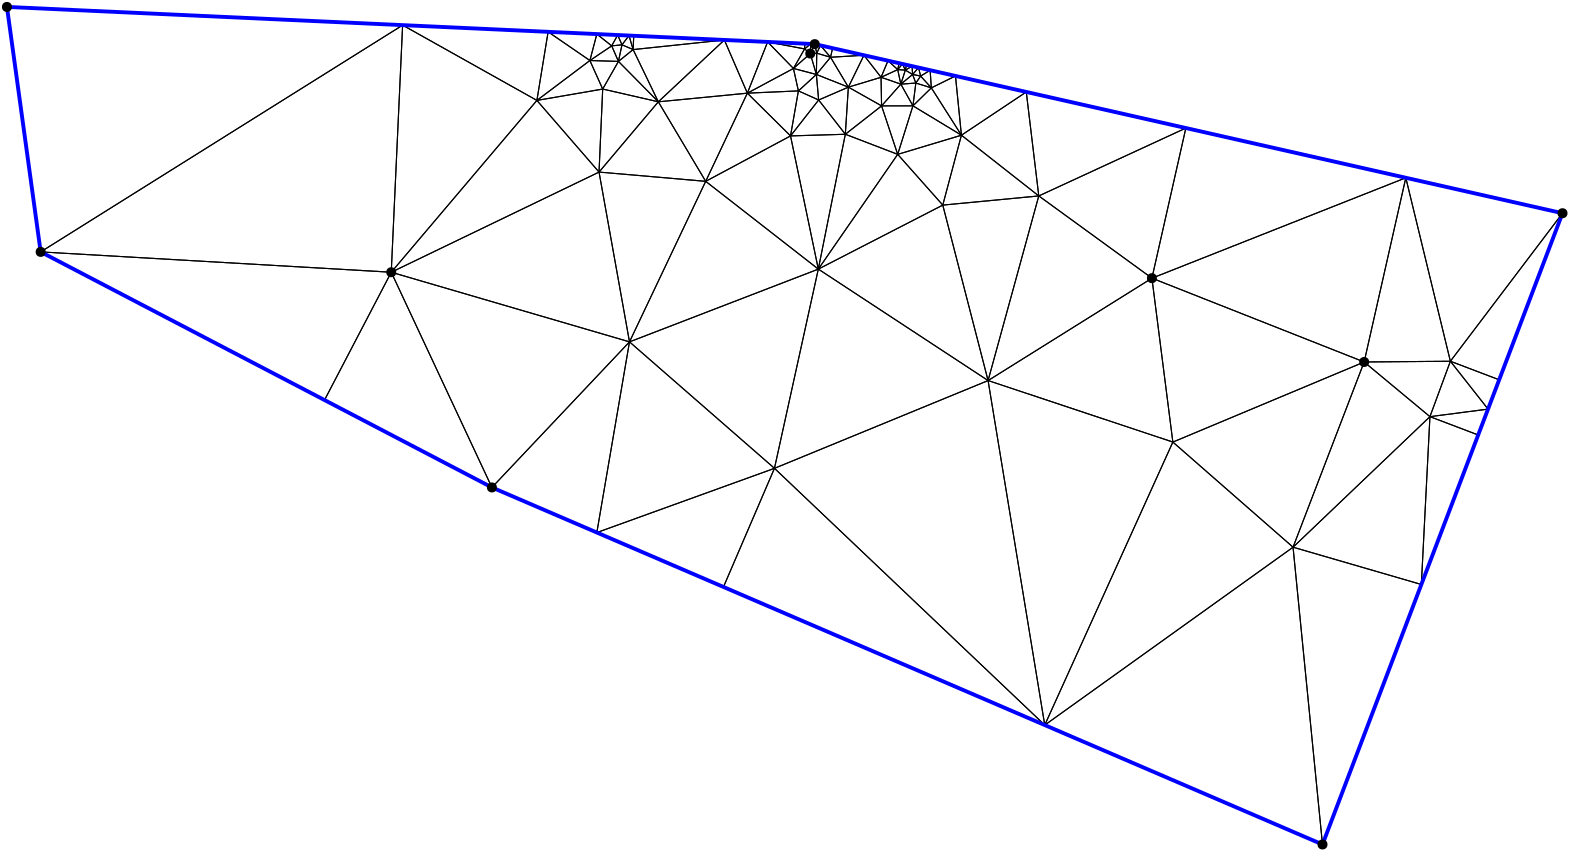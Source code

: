 <?xml version="1.0"?>
<!DOCTYPE ipe SYSTEM "ipe.dtd">
<ipe version="70218" creator="Ipe 7.2.24">
<info created="D:20221020151441" modified="D:20221020151441"/>
<ipestyle name="basic">
<symbol name="mark/disk(sx)" transformations="translations">
<path fill="sym-stroke">
0.6 0 0 0.6 0 0 e
</path>
</symbol>
<anglesize name="22.5 deg" value="22.5"/>
<anglesize name="30 deg" value="30"/>
<anglesize name="45 deg" value="45"/>
<anglesize name="60 deg" value="60"/>
<anglesize name="90 deg" value="90"/>
<arrowsize name="large" value="10"/>
<arrowsize name="small" value="5"/>
<arrowsize name="tiny" value="3"/>
<color name="blue" value="0 0 1"/>
<color name="gray" value="0.745"/>
<color name="green" value="0 1 0"/>
<color name="red" value="1 0 0"/>
<color name="pink" value="1 0.753 0.796"/>
<pen name="heavier" value="0.8"/>
<pen name="fat" value="1.4"/>
<pen name="ultrafat" value="2"/>
<gridsize name="16 pts (~6 mm)" value="16"/>
<gridsize name="32 pts (~12 mm)" value="32"/>
<gridsize name="4 pts" value="4"/>
<gridsize name="8 pts (~3 mm)" value="8"/>
<opacity name="10%" value="0.1"/>
<opacity name="25%" value="0.25"/>
<opacity name="50%" value="0.5"/>
<opacity name="75%" value="0.75"/>
<symbolsize name="large" value="5"/>
<symbolsize name="small" value="2"/>
<symbolsize name="tiny" value="1.1"/>
<textsize name="huge" value="\huge"/>
<textsize name="large" value="\large"/>
<textsize name="small" value="\small"/>
<textsize name="tiny" value="	iny"/>
<tiling name="falling" angle="-60" step="4" width="1"/>
<tiling name="rising" angle="30" step="4" width="1"/>
</ipestyle>
<page>
<layer name="hull"/>
<layer name="constraints"/>
<layer name="triangulation"/>
<layer name="obtuse"/>
<layer name="blub"/>
<layer name="problems"/>
<view layers="hull constraints triangulation obtuse blub" active="triangulation"/>
<path layer="triangulation" stroke="black">
130.327 431.985 m 
154.349 478.006 l 
</path>
<path layer="triangulation" stroke="black">
154.349 478.006 m 
28.139 485.325 l 
</path>
<path layer="triangulation" stroke="black">
28.139 485.325 m 
130.327 431.985 l 
</path>
<path layer="triangulation" stroke="black">
313.234 558.668 m 
312.495 555.401 l 
</path>
<path layer="triangulation" stroke="black">
312.495 555.401 m 
324.521 556.115 l 
</path>
<path layer="triangulation" stroke="black">
324.521 556.115 m 
313.234 558.668 l 
</path>
<path layer="triangulation" stroke="black">
305.353 560.189 m 
303.247 560.286 l 
</path>
<path layer="triangulation" stroke="black">
303.247 560.286 m 
303.161 558.398 l 
</path>
<path layer="triangulation" stroke="black">
303.161 558.398 m 
305.353 560.189 l 
</path>
<path layer="triangulation" stroke="black">
282.549 542.476 m 
267.547 510.728 l 
</path>
<path layer="triangulation" stroke="black">
267.547 510.728 m 
298.087 527.083 l 
</path>
<path layer="triangulation" stroke="black">
298.087 527.083 m 
282.549 542.476 l 
</path>
<path layer="triangulation" stroke="black">
28.139 485.325 m 
154.349 478.006 l 
</path>
<path layer="triangulation" stroke="black">
154.349 478.006 m 
158.444 566.953 l 
</path>
<path layer="triangulation" stroke="black">
158.444 566.953 m 
28.139 485.325 l 
</path>
<path layer="triangulation" stroke="black">
240.117 452.939 m 
154.349 478.006 l 
</path>
<path layer="triangulation" stroke="black">
154.349 478.006 m 
190.587 400.53 l 
</path>
<path layer="triangulation" stroke="black">
190.587 400.53 m 
240.117 452.939 l 
</path>
<path layer="triangulation" stroke="black">
519.589 512.005 m 
428.19 475.864 l 
</path>
<path layer="triangulation" stroke="black">
428.19 475.864 m 
504.594 445.695 l 
</path>
<path layer="triangulation" stroke="black">
504.594 445.695 m 
519.589 512.005 l 
</path>
<path layer="triangulation" stroke="black">
300.922 543.285 m 
298.087 527.083 l 
</path>
<path layer="triangulation" stroke="black">
298.087 527.083 m 
308.212 540.015 l 
</path>
<path layer="triangulation" stroke="black">
308.212 540.015 m 
300.922 543.285 l 
</path>
<path layer="triangulation" stroke="black">
525.184 365.594 m 
528.276 426.017 l 
</path>
<path layer="triangulation" stroke="black">
528.276 426.017 m 
478.995 379.015 l 
</path>
<path layer="triangulation" stroke="black">
478.995 379.015 m 
525.184 365.594 l 
</path>
<path layer="triangulation" stroke="black">
519.589 512.005 m 
440.411 529.909 l 
</path>
<path layer="triangulation" stroke="black">
440.411 529.909 m 
428.19 475.864 l 
</path>
<path layer="triangulation" stroke="black">
428.19 475.864 m 
519.589 512.005 l 
</path>
<path layer="triangulation" stroke="black">
435.729 416.867 m 
428.19 475.864 l 
</path>
<path layer="triangulation" stroke="black">
428.19 475.864 m 
369.208 439.007 l 
</path>
<path layer="triangulation" stroke="black">
369.208 439.007 m 
435.729 416.867 l 
</path>
<path layer="triangulation" stroke="black">
236.139 553.905 m 
233.707 559.495 l 
</path>
<path layer="triangulation" stroke="black">
233.707 559.495 m 
225.855 554.222 l 
</path>
<path layer="triangulation" stroke="black">
225.855 554.222 m 
236.139 553.905 l 
</path>
<path layer="triangulation" stroke="black">
206.778 539.861 m 
154.349 478.006 l 
</path>
<path layer="triangulation" stroke="black">
154.349 478.006 m 
229.153 514.062 l 
</path>
<path layer="triangulation" stroke="black">
229.153 514.062 m 
206.778 539.861 l 
</path>
<path layer="triangulation" stroke="black">
359.61 527.341 m 
348.78 544.379 l 
</path>
<path layer="triangulation" stroke="black">
348.78 544.379 m 
342.154 537.903 l 
</path>
<path layer="triangulation" stroke="black">
342.154 537.903 m 
359.61 527.341 l 
</path>
<path layer="triangulation" stroke="black">
307.531 556.849 m 
306.8 560.122 l 
</path>
<path layer="triangulation" stroke="black">
306.8 560.122 m 
305.193 556.731 l 
</path>
<path layer="triangulation" stroke="black">
305.193 556.731 m 
307.531 556.849 l 
</path>
<path layer="triangulation" stroke="black">
250.493 539.361 m 
230.468 543.955 l 
</path>
<path layer="triangulation" stroke="black">
230.468 543.955 m 
229.153 514.062 l 
</path>
<path layer="triangulation" stroke="black">
229.153 514.062 m 
250.493 539.361 l 
</path>
<path layer="triangulation" stroke="black">
230.468 543.955 m 
225.855 554.222 l 
</path>
<path layer="triangulation" stroke="black">
225.855 554.222 m 
206.778 539.861 l 
</path>
<path layer="triangulation" stroke="black">
206.778 539.861 m 
230.468 543.955 l 
</path>
<path layer="triangulation" stroke="black">
282.549 542.476 m 
298.087 527.083 l 
</path>
<path layer="triangulation" stroke="black">
298.087 527.083 m 
300.922 543.285 l 
</path>
<path layer="triangulation" stroke="black">
300.922 543.285 m 
282.549 542.476 l 
</path>
<path layer="triangulation" stroke="black">
241.421 558.17 m 
239.943 563.201 l 
</path>
<path layer="triangulation" stroke="black">
239.943 563.201 m 
237.415 559.876 l 
</path>
<path layer="triangulation" stroke="black">
237.415 559.876 m 
241.421 558.17 l 
</path>
<path layer="triangulation" stroke="black">
306.8 560.122 m 
305.353 560.189 l 
</path>
<path layer="triangulation" stroke="black">
305.353 560.189 m 
305.193 556.731 l 
</path>
<path layer="triangulation" stroke="black">
305.193 556.731 m 
306.8 560.122 l 
</path>
<path layer="triangulation" stroke="black">
237.415 559.876 m 
233.707 559.495 l 
</path>
<path layer="triangulation" stroke="black">
233.707 559.495 m 
236.139 553.905 l 
</path>
<path layer="triangulation" stroke="black">
236.139 553.905 m 
237.415 559.876 l 
</path>
<path layer="triangulation" stroke="black">
190.587 400.53 m 
228.359 384.294 l 
</path>
<path layer="triangulation" stroke="black">
228.359 384.294 m 
240.117 452.939 l 
</path>
<path layer="triangulation" stroke="black">
240.117 452.939 m 
190.587 400.53 l 
</path>
<path layer="triangulation" stroke="black">
330.868 537.893 m 
330.676 548.191 l 
</path>
<path layer="triangulation" stroke="black">
330.676 548.191 m 
318.909 544.64 l 
</path>
<path layer="triangulation" stroke="black">
318.909 544.64 m 
330.868 537.893 l 
</path>
<path layer="triangulation" stroke="black">
369.208 439.007 m 
292.305 407.413 l 
</path>
<path layer="triangulation" stroke="black">
292.305 407.413 m 
389.61 314.981 l 
</path>
<path layer="triangulation" stroke="black">
389.61 314.981 m 
369.208 439.007 l 
</path>
<path layer="triangulation" stroke="black">
359.61 527.341 m 
382.957 542.901 l 
</path>
<path layer="triangulation" stroke="black">
382.957 542.901 m 
357.465 548.666 l 
</path>
<path layer="triangulation" stroke="black">
357.465 548.666 m 
359.61 527.341 l 
</path>
<path layer="triangulation" stroke="black">
250.493 539.361 m 
274.271 561.62 l 
</path>
<path layer="triangulation" stroke="black">
274.271 561.62 m 
241.421 558.17 l 
</path>
<path layer="triangulation" stroke="black">
241.421 558.17 m 
250.493 539.361 l 
</path>
<path layer="triangulation" stroke="black">
241.649 563.122 m 
239.943 563.201 l 
</path>
<path layer="triangulation" stroke="black">
239.943 563.201 m 
241.421 558.17 l 
</path>
<path layer="triangulation" stroke="black">
241.421 558.17 m 
241.649 563.122 l 
</path>
<path layer="triangulation" stroke="black">
239.943 563.201 m 
235.867 563.388 l 
</path>
<path layer="triangulation" stroke="black">
235.867 563.388 m 
237.415 559.876 l 
</path>
<path layer="triangulation" stroke="black">
237.415 559.876 m 
239.943 563.201 l 
</path>
<path layer="triangulation" stroke="black">
158.444 566.953 m 
154.349 478.006 l 
</path>
<path layer="triangulation" stroke="black">
154.349 478.006 m 
206.778 539.861 l 
</path>
<path layer="triangulation" stroke="black">
206.778 539.861 m 
158.444 566.953 l 
</path>
<path layer="triangulation" stroke="black">
357.465 548.666 m 
348.78 544.379 l 
</path>
<path layer="triangulation" stroke="black">
348.78 544.379 m 
359.61 527.341 l 
</path>
<path layer="triangulation" stroke="black">
359.61 527.341 m 
357.465 548.666 l 
</path>
<path layer="triangulation" stroke="black">
307.531 556.849 m 
305.193 556.731 l 
</path>
<path layer="triangulation" stroke="black">
305.193 556.731 m 
307.394 549.199 l 
</path>
<path layer="triangulation" stroke="black">
307.394 549.199 m 
307.531 556.849 l 
</path>
<path layer="triangulation" stroke="black">
337.801 545.717 m 
343.204 546.11 l 
</path>
<path layer="triangulation" stroke="black">
343.204 546.11 m 
342.035 549.199 l 
</path>
<path layer="triangulation" stroke="black">
342.035 549.199 m 
337.801 545.717 l 
</path>
<path layer="triangulation" stroke="black">
348.78 544.379 m 
348.346 550.728 l 
</path>
<path layer="triangulation" stroke="black">
348.346 550.728 m 
344.929 548.624 l 
</path>
<path layer="triangulation" stroke="black">
344.929 548.624 m 
348.78 544.379 l 
</path>
<path layer="triangulation" stroke="black">
369.208 439.007 m 
387.461 505.476 l 
</path>
<path layer="triangulation" stroke="black">
387.461 505.476 m 
352.897 502.179 l 
</path>
<path layer="triangulation" stroke="black">
352.897 502.179 m 
369.208 439.007 l 
</path>
<path layer="triangulation" stroke="black">
348.78 544.379 m 
343.204 546.11 l 
</path>
<path layer="triangulation" stroke="black">
343.204 546.11 m 
342.154 537.903 l 
</path>
<path layer="triangulation" stroke="black">
342.154 537.903 m 
348.78 544.379 l 
</path>
<path layer="triangulation" stroke="black">
317.816 527.675 m 
330.868 537.893 l 
</path>
<path layer="triangulation" stroke="black">
330.868 537.893 m 
318.909 544.64 l 
</path>
<path layer="triangulation" stroke="black">
318.909 544.64 m 
317.816 527.675 l 
</path>
<path layer="triangulation" stroke="black">
342.154 537.903 m 
343.204 546.11 l 
</path>
<path layer="triangulation" stroke="black">
343.204 546.11 m 
337.801 545.717 l 
</path>
<path layer="triangulation" stroke="black">
337.801 545.717 m 
342.154 537.903 l 
</path>
<path layer="triangulation" stroke="black">
382.957 542.901 m 
387.461 505.476 l 
</path>
<path layer="triangulation" stroke="black">
387.461 505.476 m 
440.411 529.909 l 
</path>
<path layer="triangulation" stroke="black">
440.411 529.909 m 
382.957 542.901 l 
</path>
<path layer="triangulation" stroke="black">
478.995 379.015 m 
389.61 314.981 l 
</path>
<path layer="triangulation" stroke="black">
389.61 314.981 m 
489.599 272 l 
</path>
<path layer="triangulation" stroke="black">
489.599 272 m 
478.995 379.015 l 
</path>
<path layer="triangulation" stroke="black">
240.117 452.939 m 
229.153 514.062 l 
</path>
<path layer="triangulation" stroke="black">
229.153 514.062 m 
154.349 478.006 l 
</path>
<path layer="triangulation" stroke="black">
154.349 478.006 m 
240.117 452.939 l 
</path>
<path layer="triangulation" stroke="black">
190.587 400.53 m 
154.349 478.006 l 
</path>
<path layer="triangulation" stroke="black">
154.349 478.006 m 
130.327 431.985 l 
</path>
<path layer="triangulation" stroke="black">
130.327 431.985 m 
190.587 400.53 l 
</path>
<path layer="triangulation" stroke="black">
292.305 407.413 m 
240.117 452.939 l 
</path>
<path layer="triangulation" stroke="black">
240.117 452.939 m 
228.359 384.294 l 
</path>
<path layer="triangulation" stroke="black">
228.359 384.294 m 
292.305 407.413 l 
</path>
<path layer="triangulation" stroke="black">
308.212 540.015 m 
317.816 527.675 l 
</path>
<path layer="triangulation" stroke="black">
317.816 527.675 m 
318.909 544.64 l 
</path>
<path layer="triangulation" stroke="black">
318.909 544.64 m 
308.212 540.015 l 
</path>
<path layer="triangulation" stroke="black">
240.117 452.939 m 
267.547 510.728 l 
</path>
<path layer="triangulation" stroke="black">
267.547 510.728 m 
229.153 514.062 l 
</path>
<path layer="triangulation" stroke="black">
229.153 514.062 m 
240.117 452.939 l 
</path>
<path layer="triangulation" stroke="black">
240.117 452.939 m 
292.305 407.413 l 
</path>
<path layer="triangulation" stroke="black">
292.305 407.413 m 
308.094 479.13 l 
</path>
<path layer="triangulation" stroke="black">
308.094 479.13 m 
240.117 452.939 l 
</path>
<path layer="triangulation" stroke="black">
292.305 407.413 m 
273.944 364.699 l 
</path>
<path layer="triangulation" stroke="black">
273.944 364.699 m 
389.61 314.981 l 
</path>
<path layer="triangulation" stroke="black">
389.61 314.981 m 
292.305 407.413 l 
</path>
<path layer="triangulation" stroke="black">
292.305 407.413 m 
228.359 384.294 l 
</path>
<path layer="triangulation" stroke="black">
228.359 384.294 m 
273.944 364.699 l 
</path>
<path layer="triangulation" stroke="black">
273.944 364.699 m 
292.305 407.413 l 
</path>
<path layer="triangulation" stroke="black">
240.117 452.939 m 
308.094 479.13 l 
</path>
<path layer="triangulation" stroke="black">
308.094 479.13 m 
267.547 510.728 l 
</path>
<path layer="triangulation" stroke="black">
267.547 510.728 m 
240.117 452.939 l 
</path>
<path layer="triangulation" stroke="black">
308.094 479.13 m 
369.208 439.007 l 
</path>
<path layer="triangulation" stroke="black">
369.208 439.007 m 
352.897 502.179 l 
</path>
<path layer="triangulation" stroke="black">
352.897 502.179 m 
308.094 479.13 l 
</path>
<path layer="triangulation" stroke="black">
308.094 479.13 m 
298.087 527.083 l 
</path>
<path layer="triangulation" stroke="black">
298.087 527.083 m 
267.547 510.728 l 
</path>
<path layer="triangulation" stroke="black">
267.547 510.728 m 
308.094 479.13 l 
</path>
<path layer="triangulation" stroke="black">
308.094 479.13 m 
352.897 502.179 l 
</path>
<path layer="triangulation" stroke="black">
352.897 502.179 m 
336.67 520.442 l 
</path>
<path layer="triangulation" stroke="black">
336.67 520.442 m 
308.094 479.13 l 
</path>
<path layer="triangulation" stroke="black">
299.134 551.364 m 
307.394 549.199 l 
</path>
<path layer="triangulation" stroke="black">
307.394 549.199 m 
305.193 556.731 l 
</path>
<path layer="triangulation" stroke="black">
305.193 556.731 m 
299.134 551.364 l 
</path>
<path layer="triangulation" stroke="black">
308.212 540.015 m 
318.909 544.64 l 
</path>
<path layer="triangulation" stroke="black">
318.909 544.64 m 
307.394 549.199 l 
</path>
<path layer="triangulation" stroke="black">
307.394 549.199 m 
308.212 540.015 l 
</path>
<path layer="triangulation" stroke="black">
300.922 543.285 m 
308.212 540.015 l 
</path>
<path layer="triangulation" stroke="black">
308.212 540.015 m 
307.394 549.199 l 
</path>
<path layer="triangulation" stroke="black">
307.394 549.199 m 
300.922 543.285 l 
</path>
<path layer="triangulation" stroke="black">
317.816 527.675 m 
336.67 520.442 l 
</path>
<path layer="triangulation" stroke="black">
336.67 520.442 m 
330.868 537.893 l 
</path>
<path layer="triangulation" stroke="black">
330.868 537.893 m 
317.816 527.675 l 
</path>
<path layer="triangulation" stroke="black">
299.134 551.364 m 
289.84 560.903 l 
</path>
<path layer="triangulation" stroke="black">
289.84 560.903 m 
282.549 542.476 l 
</path>
<path layer="triangulation" stroke="black">
282.549 542.476 m 
299.134 551.364 l 
</path>
<path layer="triangulation" stroke="black">
274.271 561.62 m 
241.649 563.122 l 
</path>
<path layer="triangulation" stroke="black">
241.649 563.122 m 
241.421 558.17 l 
</path>
<path layer="triangulation" stroke="black">
241.421 558.17 m 
274.271 561.62 l 
</path>
<path layer="triangulation" stroke="black">
305.193 556.731 m 
303.161 558.398 l 
</path>
<path layer="triangulation" stroke="black">
303.161 558.398 m 
299.134 551.364 l 
</path>
<path layer="triangulation" stroke="black">
299.134 551.364 m 
305.193 556.731 l 
</path>
<path layer="triangulation" stroke="black">
274.271 561.62 m 
250.493 539.361 l 
</path>
<path layer="triangulation" stroke="black">
250.493 539.361 m 
282.549 542.476 l 
</path>
<path layer="triangulation" stroke="black">
282.549 542.476 m 
274.271 561.62 l 
</path>
<path layer="triangulation" stroke="black">
267.547 510.728 m 
250.493 539.361 l 
</path>
<path layer="triangulation" stroke="black">
250.493 539.361 m 
229.153 514.062 l 
</path>
<path layer="triangulation" stroke="black">
229.153 514.062 m 
267.547 510.728 l 
</path>
<path layer="triangulation" stroke="black">
225.855 554.222 m 
210.824 564.541 l 
</path>
<path layer="triangulation" stroke="black">
210.824 564.541 m 
206.778 539.861 l 
</path>
<path layer="triangulation" stroke="black">
206.778 539.861 m 
225.855 554.222 l 
</path>
<path layer="triangulation" stroke="black">
230.468 543.955 m 
206.778 539.861 l 
</path>
<path layer="triangulation" stroke="black">
206.778 539.861 m 
229.153 514.062 l 
</path>
<path layer="triangulation" stroke="black">
229.153 514.062 m 
230.468 543.955 l 
</path>
<path layer="triangulation" stroke="black">
158.444 566.953 m 
16 573.511 l 
</path>
<path layer="triangulation" stroke="black">
16 573.511 m 
28.139 485.325 l 
</path>
<path layer="triangulation" stroke="black">
28.139 485.325 m 
158.444 566.953 l 
</path>
<path layer="triangulation" stroke="black">
282.549 542.476 m 
250.493 539.361 l 
</path>
<path layer="triangulation" stroke="black">
250.493 539.361 m 
267.547 510.728 l 
</path>
<path layer="triangulation" stroke="black">
267.547 510.728 m 
282.549 542.476 l 
</path>
<path layer="triangulation" stroke="black">
241.421 558.17 m 
236.139 553.905 l 
</path>
<path layer="triangulation" stroke="black">
236.139 553.905 m 
250.493 539.361 l 
</path>
<path layer="triangulation" stroke="black">
250.493 539.361 m 
241.421 558.17 l 
</path>
<path layer="triangulation" stroke="black">
289.84 560.903 m 
274.271 561.62 l 
</path>
<path layer="triangulation" stroke="black">
274.271 561.62 m 
282.549 542.476 l 
</path>
<path layer="triangulation" stroke="black">
282.549 542.476 m 
289.84 560.903 l 
</path>
<path layer="triangulation" stroke="black">
250.493 539.361 m 
236.139 553.905 l 
</path>
<path layer="triangulation" stroke="black">
236.139 553.905 m 
230.468 543.955 l 
</path>
<path layer="triangulation" stroke="black">
230.468 543.955 m 
250.493 539.361 l 
</path>
<path layer="triangulation" stroke="black">
241.421 558.17 m 
237.415 559.876 l 
</path>
<path layer="triangulation" stroke="black">
237.415 559.876 m 
236.139 553.905 l 
</path>
<path layer="triangulation" stroke="black">
236.139 553.905 m 
241.421 558.17 l 
</path>
<path layer="triangulation" stroke="black">
236.139 553.905 m 
225.855 554.222 l 
</path>
<path layer="triangulation" stroke="black">
225.855 554.222 m 
230.468 543.955 l 
</path>
<path layer="triangulation" stroke="black">
230.468 543.955 m 
236.139 553.905 l 
</path>
<path layer="triangulation" stroke="black">
233.707 559.495 m 
228.365 563.734 l 
</path>
<path layer="triangulation" stroke="black">
228.365 563.734 m 
225.855 554.222 l 
</path>
<path layer="triangulation" stroke="black">
225.855 554.222 m 
233.707 559.495 l 
</path>
<path layer="triangulation" stroke="black">
235.867 563.388 m 
233.707 559.495 l 
</path>
<path layer="triangulation" stroke="black">
233.707 559.495 m 
237.415 559.876 l 
</path>
<path layer="triangulation" stroke="black">
237.415 559.876 m 
235.867 563.388 l 
</path>
<path layer="triangulation" stroke="black">
228.365 563.734 m 
233.707 559.495 l 
</path>
<path layer="triangulation" stroke="black">
233.707 559.495 m 
235.867 563.388 l 
</path>
<path layer="triangulation" stroke="black">
235.867 563.388 m 
228.365 563.734 l 
</path>
<path layer="triangulation" stroke="black">
210.824 564.541 m 
158.444 566.953 l 
</path>
<path layer="triangulation" stroke="black">
158.444 566.953 m 
206.778 539.861 l 
</path>
<path layer="triangulation" stroke="black">
206.778 539.861 m 
210.824 564.541 l 
</path>
<path layer="triangulation" stroke="black">
210.824 564.541 m 
225.855 554.222 l 
</path>
<path layer="triangulation" stroke="black">
225.855 554.222 m 
228.365 563.734 l 
</path>
<path layer="triangulation" stroke="black">
228.365 563.734 m 
210.824 564.541 l 
</path>
<path layer="triangulation" stroke="black">
307.531 556.849 m 
308.859 559.657 l 
</path>
<path layer="triangulation" stroke="black">
308.859 559.657 m 
306.8 560.122 l 
</path>
<path layer="triangulation" stroke="black">
306.8 560.122 m 
307.531 556.849 l 
</path>
<path layer="triangulation" stroke="black">
300.922 543.285 m 
299.134 551.364 l 
</path>
<path layer="triangulation" stroke="black">
299.134 551.364 m 
282.549 542.476 l 
</path>
<path layer="triangulation" stroke="black">
282.549 542.476 m 
300.922 543.285 l 
</path>
<path layer="triangulation" stroke="black">
312.495 555.401 m 
313.234 558.668 l 
</path>
<path layer="triangulation" stroke="black">
313.234 558.668 m 
308.859 559.657 l 
</path>
<path layer="triangulation" stroke="black">
308.859 559.657 m 
312.495 555.401 l 
</path>
<path layer="triangulation" stroke="black">
305.353 560.189 m 
303.161 558.398 l 
</path>
<path layer="triangulation" stroke="black">
303.161 558.398 m 
305.193 556.731 l 
</path>
<path layer="triangulation" stroke="black">
305.193 556.731 m 
305.353 560.189 l 
</path>
<path layer="triangulation" stroke="black">
303.247 560.286 m 
289.84 560.903 l 
</path>
<path layer="triangulation" stroke="black">
289.84 560.903 m 
303.161 558.398 l 
</path>
<path layer="triangulation" stroke="black">
303.161 558.398 m 
303.247 560.286 l 
</path>
<path layer="triangulation" stroke="black">
312.495 555.401 m 
307.531 556.849 l 
</path>
<path layer="triangulation" stroke="black">
307.531 556.849 m 
307.394 549.199 l 
</path>
<path layer="triangulation" stroke="black">
307.394 549.199 m 
312.495 555.401 l 
</path>
<path layer="triangulation" stroke="black">
312.495 555.401 m 
308.859 559.657 l 
</path>
<path layer="triangulation" stroke="black">
308.859 559.657 m 
307.531 556.849 l 
</path>
<path layer="triangulation" stroke="black">
307.531 556.849 m 
312.495 555.401 l 
</path>
<path layer="triangulation" stroke="black">
318.909 544.64 m 
312.495 555.401 l 
</path>
<path layer="triangulation" stroke="black">
312.495 555.401 m 
307.394 549.199 l 
</path>
<path layer="triangulation" stroke="black">
307.394 549.199 m 
318.909 544.64 l 
</path>
<path layer="triangulation" stroke="black">
318.909 544.64 m 
324.521 556.115 l 
</path>
<path layer="triangulation" stroke="black">
324.521 556.115 m 
312.495 555.401 l 
</path>
<path layer="triangulation" stroke="black">
312.495 555.401 m 
318.909 544.64 l 
</path>
<path layer="triangulation" stroke="black">
307.394 549.199 m 
299.134 551.364 l 
</path>
<path layer="triangulation" stroke="black">
299.134 551.364 m 
300.922 543.285 l 
</path>
<path layer="triangulation" stroke="black">
300.922 543.285 m 
307.394 549.199 l 
</path>
<path layer="triangulation" stroke="black">
303.161 558.398 m 
289.84 560.903 l 
</path>
<path layer="triangulation" stroke="black">
289.84 560.903 m 
299.134 551.364 l 
</path>
<path layer="triangulation" stroke="black">
299.134 551.364 m 
303.161 558.398 l 
</path>
<path layer="triangulation" stroke="black">
342.035 549.199 m 
339.424 550.768 l 
</path>
<path layer="triangulation" stroke="black">
339.424 550.768 m 
337.801 545.717 l 
</path>
<path layer="triangulation" stroke="black">
337.801 545.717 m 
342.035 549.199 l 
</path>
<path layer="triangulation" stroke="black">
330.676 548.191 m 
330.868 537.893 l 
</path>
<path layer="triangulation" stroke="black">
330.868 537.893 m 
337.801 545.717 l 
</path>
<path layer="triangulation" stroke="black">
337.801 545.717 m 
330.676 548.191 l 
</path>
<path layer="triangulation" stroke="black">
336.674 550.952 m 
330.676 548.191 l 
</path>
<path layer="triangulation" stroke="black">
330.676 548.191 m 
337.801 545.717 l 
</path>
<path layer="triangulation" stroke="black">
337.801 545.717 m 
336.674 550.952 l 
</path>
<path layer="triangulation" stroke="black">
330.868 537.893 m 
342.154 537.903 l 
</path>
<path layer="triangulation" stroke="black">
342.154 537.903 m 
337.801 545.717 l 
</path>
<path layer="triangulation" stroke="black">
337.801 545.717 m 
330.868 537.893 l 
</path>
<path layer="triangulation" stroke="black">
339.424 550.768 m 
336.674 550.952 l 
</path>
<path layer="triangulation" stroke="black">
336.674 550.952 m 
337.801 545.717 l 
</path>
<path layer="triangulation" stroke="black">
337.801 545.717 m 
339.424 550.768 l 
</path>
<path layer="triangulation" stroke="black">
324.521 556.115 m 
318.909 544.64 l 
</path>
<path layer="triangulation" stroke="black">
318.909 544.64 m 
330.676 548.191 l 
</path>
<path layer="triangulation" stroke="black">
330.676 548.191 m 
324.521 556.115 l 
</path>
<path layer="triangulation" stroke="black">
338.386 552.98 m 
336.674 550.952 l 
</path>
<path layer="triangulation" stroke="black">
336.674 550.952 m 
339.424 550.768 l 
</path>
<path layer="triangulation" stroke="black">
339.424 550.768 m 
338.386 552.98 l 
</path>
<path layer="triangulation" stroke="black">
337.194 553.25 m 
333.189 554.155 l 
</path>
<path layer="triangulation" stroke="black">
333.189 554.155 m 
336.674 550.952 l 
</path>
<path layer="triangulation" stroke="black">
336.674 550.952 m 
337.194 553.25 l 
</path>
<path layer="triangulation" stroke="black">
337.194 553.25 m 
336.674 550.952 l 
</path>
<path layer="triangulation" stroke="black">
336.674 550.952 m 
338.386 552.98 l 
</path>
<path layer="triangulation" stroke="black">
338.386 552.98 m 
337.194 553.25 l 
</path>
<path layer="triangulation" stroke="black">
333.189 554.155 m 
330.676 548.191 l 
</path>
<path layer="triangulation" stroke="black">
330.676 548.191 m 
336.674 550.952 l 
</path>
<path layer="triangulation" stroke="black">
336.674 550.952 m 
333.189 554.155 l 
</path>
<path layer="triangulation" stroke="black">
324.521 556.115 m 
330.676 548.191 l 
</path>
<path layer="triangulation" stroke="black">
330.676 548.191 m 
333.189 554.155 l 
</path>
<path layer="triangulation" stroke="black">
333.189 554.155 m 
324.521 556.115 l 
</path>
<path layer="triangulation" stroke="black">
339.849 552.649 m 
339.424 550.768 l 
</path>
<path layer="triangulation" stroke="black">
339.424 550.768 m 
341.838 552.199 l 
</path>
<path layer="triangulation" stroke="black">
341.838 552.199 m 
339.849 552.649 l 
</path>
<path layer="triangulation" stroke="black">
338.386 552.98 m 
339.424 550.768 l 
</path>
<path layer="triangulation" stroke="black">
339.424 550.768 m 
339.849 552.649 l 
</path>
<path layer="triangulation" stroke="black">
339.849 552.649 m 
338.386 552.98 l 
</path>
<path layer="triangulation" stroke="black">
341.838 552.199 m 
342.035 549.199 l 
</path>
<path layer="triangulation" stroke="black">
342.035 549.199 m 
344.157 551.675 l 
</path>
<path layer="triangulation" stroke="black">
344.157 551.675 m 
341.838 552.199 l 
</path>
<path layer="triangulation" stroke="black">
344.929 548.624 m 
343.204 546.11 l 
</path>
<path layer="triangulation" stroke="black">
343.204 546.11 m 
348.78 544.379 l 
</path>
<path layer="triangulation" stroke="black">
348.78 544.379 m 
344.929 548.624 l 
</path>
<path layer="triangulation" stroke="black">
344.929 548.624 m 
342.035 549.199 l 
</path>
<path layer="triangulation" stroke="black">
342.035 549.199 m 
343.204 546.11 l 
</path>
<path layer="triangulation" stroke="black">
343.204 546.11 m 
344.929 548.624 l 
</path>
<path layer="triangulation" stroke="black">
341.838 552.199 m 
339.424 550.768 l 
</path>
<path layer="triangulation" stroke="black">
339.424 550.768 m 
342.035 549.199 l 
</path>
<path layer="triangulation" stroke="black">
342.035 549.199 m 
341.838 552.199 l 
</path>
<path layer="triangulation" stroke="black">
344.157 551.675 m 
344.929 548.624 l 
</path>
<path layer="triangulation" stroke="black">
344.929 548.624 m 
348.346 550.728 l 
</path>
<path layer="triangulation" stroke="black">
348.346 550.728 m 
344.157 551.675 l 
</path>
<path layer="triangulation" stroke="black">
344.157 551.675 m 
342.035 549.199 l 
</path>
<path layer="triangulation" stroke="black">
342.035 549.199 m 
344.929 548.624 l 
</path>
<path layer="triangulation" stroke="black">
344.929 548.624 m 
344.157 551.675 l 
</path>
<path layer="triangulation" stroke="black">
348.346 550.728 m 
348.78 544.379 l 
</path>
<path layer="triangulation" stroke="black">
348.78 544.379 m 
357.465 548.666 l 
</path>
<path layer="triangulation" stroke="black">
357.465 548.666 m 
348.346 550.728 l 
</path>
<path layer="triangulation" stroke="black">
535.634 445.962 m 
519.589 512.005 l 
</path>
<path layer="triangulation" stroke="black">
519.589 512.005 m 
504.594 445.695 l 
</path>
<path layer="triangulation" stroke="black">
504.594 445.695 m 
535.634 445.962 l 
</path>
<path layer="triangulation" stroke="black">
528.276 426.017 m 
535.634 445.962 l 
</path>
<path layer="triangulation" stroke="black">
535.634 445.962 m 
504.594 445.695 l 
</path>
<path layer="triangulation" stroke="black">
504.594 445.695 m 
528.276 426.017 l 
</path>
<path layer="triangulation" stroke="black">
576 499.249 m 
519.589 512.005 l 
</path>
<path layer="triangulation" stroke="black">
519.589 512.005 m 
535.634 445.962 l 
</path>
<path layer="triangulation" stroke="black">
535.634 445.962 m 
576 499.249 l 
</path>
<path layer="triangulation" stroke="black">
352.897 502.179 m 
387.461 505.476 l 
</path>
<path layer="triangulation" stroke="black">
387.461 505.476 m 
359.61 527.341 l 
</path>
<path layer="triangulation" stroke="black">
359.61 527.341 m 
352.897 502.179 l 
</path>
<path layer="triangulation" stroke="black">
428.19 475.864 m 
440.411 529.909 l 
</path>
<path layer="triangulation" stroke="black">
440.411 529.909 m 
387.461 505.476 l 
</path>
<path layer="triangulation" stroke="black">
387.461 505.476 m 
428.19 475.864 l 
</path>
<path layer="triangulation" stroke="black">
330.868 537.893 m 
336.67 520.442 l 
</path>
<path layer="triangulation" stroke="black">
336.67 520.442 m 
342.154 537.903 l 
</path>
<path layer="triangulation" stroke="black">
342.154 537.903 m 
330.868 537.893 l 
</path>
<path layer="triangulation" stroke="black">
387.461 505.476 m 
382.957 542.901 l 
</path>
<path layer="triangulation" stroke="black">
382.957 542.901 m 
359.61 527.341 l 
</path>
<path layer="triangulation" stroke="black">
359.61 527.341 m 
387.461 505.476 l 
</path>
<path layer="triangulation" stroke="black">
342.154 537.903 m 
336.67 520.442 l 
</path>
<path layer="triangulation" stroke="black">
336.67 520.442 m 
359.61 527.341 l 
</path>
<path layer="triangulation" stroke="black">
359.61 527.341 m 
342.154 537.903 l 
</path>
<path layer="triangulation" stroke="black">
308.094 479.13 m 
292.305 407.413 l 
</path>
<path layer="triangulation" stroke="black">
292.305 407.413 m 
369.208 439.007 l 
</path>
<path layer="triangulation" stroke="black">
369.208 439.007 m 
308.094 479.13 l 
</path>
<path layer="triangulation" stroke="black">
308.094 479.13 m 
336.67 520.442 l 
</path>
<path layer="triangulation" stroke="black">
336.67 520.442 m 
317.816 527.675 l 
</path>
<path layer="triangulation" stroke="black">
317.816 527.675 m 
308.094 479.13 l 
</path>
<path layer="triangulation" stroke="black">
352.897 502.179 m 
359.61 527.341 l 
</path>
<path layer="triangulation" stroke="black">
359.61 527.341 m 
336.67 520.442 l 
</path>
<path layer="triangulation" stroke="black">
336.67 520.442 m 
352.897 502.179 l 
</path>
<path layer="triangulation" stroke="black">
298.087 527.083 m 
317.816 527.675 l 
</path>
<path layer="triangulation" stroke="black">
317.816 527.675 m 
308.212 540.015 l 
</path>
<path layer="triangulation" stroke="black">
308.212 540.015 m 
298.087 527.083 l 
</path>
<path layer="triangulation" stroke="black">
298.087 527.083 m 
308.094 479.13 l 
</path>
<path layer="triangulation" stroke="black">
308.094 479.13 m 
317.816 527.675 l 
</path>
<path layer="triangulation" stroke="black">
317.816 527.675 m 
298.087 527.083 l 
</path>
<path layer="triangulation" stroke="black">
525.184 365.594 m 
478.995 379.015 l 
</path>
<path layer="triangulation" stroke="black">
478.995 379.015 m 
489.599 272 l 
</path>
<path layer="triangulation" stroke="black">
489.599 272 m 
525.184 365.594 l 
</path>
<path layer="triangulation" stroke="black">
504.594 445.695 m 
428.19 475.864 l 
</path>
<path layer="triangulation" stroke="black">
428.19 475.864 m 
435.729 416.867 l 
</path>
<path layer="triangulation" stroke="black">
435.729 416.867 m 
504.594 445.695 l 
</path>
<path layer="triangulation" stroke="black">
478.995 379.015 m 
435.729 416.867 l 
</path>
<path layer="triangulation" stroke="black">
435.729 416.867 m 
389.61 314.981 l 
</path>
<path layer="triangulation" stroke="black">
389.61 314.981 m 
478.995 379.015 l 
</path>
<path layer="triangulation" stroke="black">
428.19 475.864 m 
387.461 505.476 l 
</path>
<path layer="triangulation" stroke="black">
387.461 505.476 m 
369.208 439.007 l 
</path>
<path layer="triangulation" stroke="black">
369.208 439.007 m 
428.19 475.864 l 
</path>
<path layer="triangulation" stroke="black">
389.61 314.981 m 
435.729 416.867 l 
</path>
<path layer="triangulation" stroke="black">
435.729 416.867 m 
369.208 439.007 l 
</path>
<path layer="triangulation" stroke="black">
369.208 439.007 m 
389.61 314.981 l 
</path>
<path layer="triangulation" stroke="black">
478.995 379.015 m 
504.594 445.695 l 
</path>
<path layer="triangulation" stroke="black">
504.594 445.695 m 
435.729 416.867 l 
</path>
<path layer="triangulation" stroke="black">
435.729 416.867 m 
478.995 379.015 l 
</path>
<path layer="triangulation" stroke="black">
545.646 419.413 m 
549.192 428.738 l 
</path>
<path layer="triangulation" stroke="black">
549.192 428.738 m 
528.276 426.017 l 
</path>
<path layer="triangulation" stroke="black">
528.276 426.017 m 
545.646 419.413 l 
</path>
<path layer="triangulation" stroke="black">
478.995 379.015 m 
528.276 426.017 l 
</path>
<path layer="triangulation" stroke="black">
528.276 426.017 m 
504.594 445.695 l 
</path>
<path layer="triangulation" stroke="black">
504.594 445.695 m 
478.995 379.015 l 
</path>
<path layer="triangulation" stroke="black">
525.184 365.594 m 
545.646 419.413 l 
</path>
<path layer="triangulation" stroke="black">
545.646 419.413 m 
528.276 426.017 l 
</path>
<path layer="triangulation" stroke="black">
528.276 426.017 m 
525.184 365.594 l 
</path>
<path layer="triangulation" stroke="black">
549.192 428.738 m 
535.634 445.962 l 
</path>
<path layer="triangulation" stroke="black">
535.634 445.962 m 
528.276 426.017 l 
</path>
<path layer="triangulation" stroke="black">
528.276 426.017 m 
549.192 428.738 l 
</path>
<path layer="triangulation" stroke="black">
553.201 439.283 m 
535.634 445.962 l 
</path>
<path layer="triangulation" stroke="black">
535.634 445.962 m 
549.192 428.738 l 
</path>
<path layer="triangulation" stroke="black">
549.192 428.738 m 
553.201 439.283 l 
</path>
<path layer="triangulation" stroke="black">
576 499.249 m 
535.634 445.962 l 
</path>
<path layer="triangulation" stroke="black">
535.634 445.962 m 
553.201 439.283 l 
</path>
<path layer="triangulation" stroke="black">
553.201 439.283 m 
576 499.249 l 
</path>
<path layer="hull" stroke="blue" pen="fat">
16 573.511 m 
28.139 485.325 l 
</path>
<path layer="hull" stroke="blue" pen="fat">
28.139 485.325 m 
190.587 400.53 l 
</path>
<path layer="hull" stroke="blue" pen="fat">
190.587 400.53 m 
489.599 272 l 
</path>
<path layer="hull" stroke="blue" pen="fat">
489.599 272 m 
576 499.249 l 
</path>
<path layer="hull" stroke="blue" pen="fat">
576 499.249 m 
306.8 560.122 l 
</path>
<path layer="hull" stroke="blue" pen="fat">
306.8 560.122 m 
16 573.511 l 
</path>
<use layer="points" name="mark/disk(sx)" pos="306.8 560.122" size="normal" stroke="black"/>
<use layer="points" name="mark/disk(sx)" pos="16 573.511" size="normal" stroke="black"/>
<use layer="points" name="mark/disk(sx)" pos="305.193 556.731" size="normal" stroke="black"/>
<use layer="points" name="mark/disk(sx)" pos="428.19 475.864" size="normal" stroke="black"/>
<use layer="points" name="mark/disk(sx)" pos="489.599 272" size="normal" stroke="black"/>
<use layer="points" name="mark/disk(sx)" pos="28.139 485.325" size="normal" stroke="black"/>
<use layer="points" name="mark/disk(sx)" pos="190.587 400.53" size="normal" stroke="black"/>
<use layer="points" name="mark/disk(sx)" pos="576 499.249" size="normal" stroke="black"/>
<use layer="points" name="mark/disk(sx)" pos="154.349 478.006" size="normal" stroke="black"/>
<use layer="points" name="mark/disk(sx)" pos="504.594 445.695" size="normal" stroke="black"/>
</page>
</ipe>
